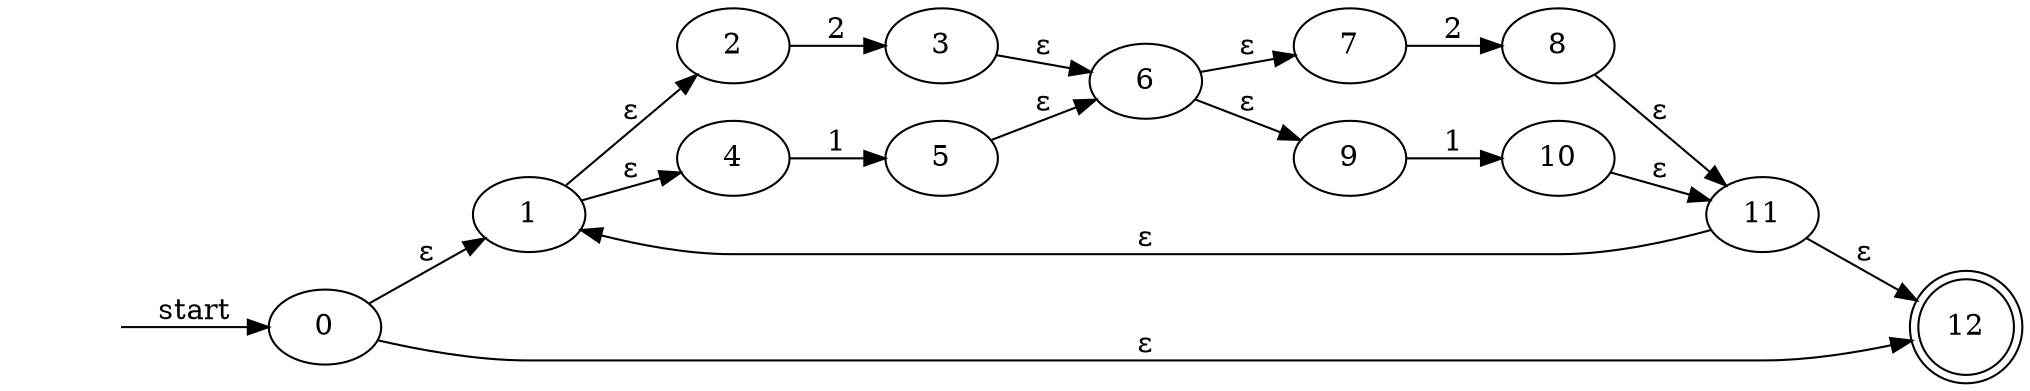 digraph {
	graph [rankdir=LR]
	"" [shape=none style=invisible]
	"" -> 0 [label=start]
	1 [label=1]
	2 [label=2]
	3 [label=3]
	4 [label=4]
	5 [label=5]
	6 [label=6]
	7 [label=7]
	8 [label=8]
	9 [label=9]
	10 [label=10]
	11 [label=11]
	12 [label=12 shape=doublecircle]
	0 -> 1 [label="ε"]
	0 -> 12 [label="ε"]
	1 -> 2 [label="ε"]
	1 -> 4 [label="ε"]
	2 -> 3 [label=2]
	4 -> 5 [label=1]
	3 -> 6 [label="ε"]
	5 -> 6 [label="ε"]
	6 -> 7 [label="ε"]
	6 -> 9 [label="ε"]
	7 -> 8 [label=2]
	9 -> 10 [label=1]
	8 -> 11 [label="ε"]
	10 -> 11 [label="ε"]
	11 -> 1 [label="ε"]
	11 -> 12 [label="ε"]
}
